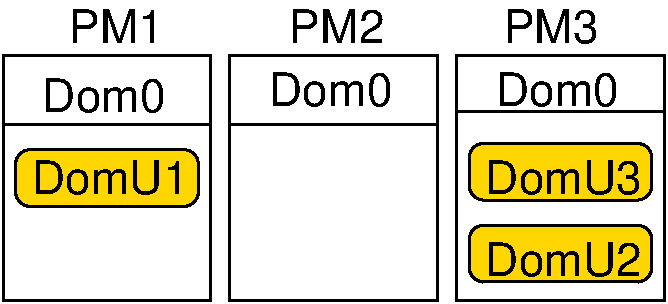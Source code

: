 #FIG 3.2  Produced by xfig version 3.2.5
Landscape
Center
Metric
A4      
100.00
Single
-2
1200 2
2 1 0 2 0 7 50 -1 -1 0.000 0 0 -1 0 0 2
	 3150 1980 4635 1980
2 2 0 2 0 7 50 -1 -1 0.000 0 0 -1 0 0 5
	 3150 1485 4635 1485 4635 3240 3150 3240 3150 1485
2 2 0 2 0 7 50 -1 -1 0.000 0 0 -1 0 0 5
	 1530 1485 3015 1485 3015 3240 1530 3240 1530 1485
2 4 0 2 0 31 50 -1 20 0.000 0 0 7 0 0 5
	 2925 2565 1620 2565 1620 2160 2925 2160 2925 2565
2 1 0 2 0 7 50 -1 -1 0.000 0 0 -1 0 0 2
	 1530 1980 3015 1980
2 2 0 2 0 7 50 -1 -1 0.000 0 0 -1 0 0 5
	 4770 1485 6255 1485 6255 3240 4770 3240 4770 1485
2 1 0 2 0 7 50 -1 -1 0.000 0 0 -1 0 0 2
	 4770 1890 6255 1890
2 4 0 2 0 31 50 -1 20 0.000 0 0 7 0 0 5
	 6165 2520 4860 2520 4860 2115 6165 2115 6165 2520
2 4 0 2 0 31 50 -1 20 0.000 0 0 7 0 0 5
	 6165 3105 4860 3105 4860 2700 6165 2700 6165 3105
4 1 0 50 -1 4 22 0.0000 0 285 750 3915 1395 PM2\001
4 1 0 50 -1 4 22 0.0000 0 285 750 5445 1395 PM3\001
4 1 0 50 -1 4 22 0.0000 0 285 750 2340 1395 PM1\001
4 1 0 50 -1 4 22 0.0000 0 285 960 2250 1890 Dom0\001
4 1 0 50 -1 4 22 0.0000 0 285 1230 2295 2475 DomU1\001
4 1 0 50 -1 4 22 0.0000 0 285 1230 5535 2475 DomU3\001
4 1 0 50 -1 4 22 0.0000 0 285 960 5490 1845 Dom0\001
4 1 0 50 -1 4 22 0.0000 0 285 960 3870 1845 Dom0\001
4 1 0 50 -1 4 22 0.0000 0 285 1230 5535 3060 DomU2\001
